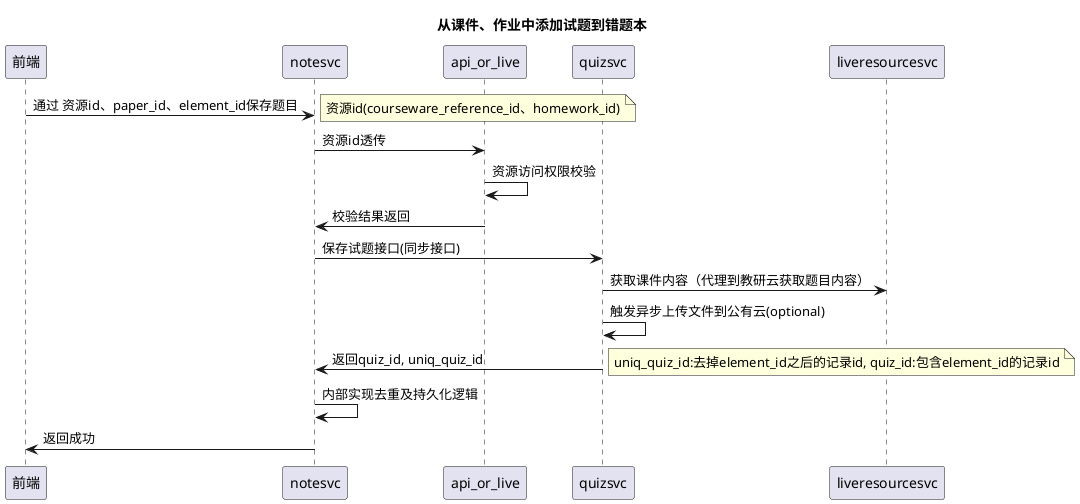 @startuml
title 从课件、作业中添加试题到错题本
前端 -> notesvc:通过 资源id、paper_id、element_id保存题目
note right: 资源id(courseware_reference_id、homework_id)
notesvc -> api_or_live: 资源id透传
api_or_live -> api_or_live:资源访问权限校验
api_or_live -> notesvc: 校验结果返回

notesvc -> quizsvc: 保存试题接口(同步接口)
quizsvc -> liveresourcesvc : 获取课件内容（代理到教研云获取题目内容）
quizsvc -> quizsvc: 触发异步上传文件到公有云(optional)
quizsvc -> notesvc: 返回quiz_id, uniq_quiz_id
note right: uniq_quiz_id:去掉element_id之后的记录id, quiz_id:包含element_id的记录id
notesvc -> notesvc : 内部实现去重及持久化逻辑
notesvc -> 前端: 返回成功
@enduml

